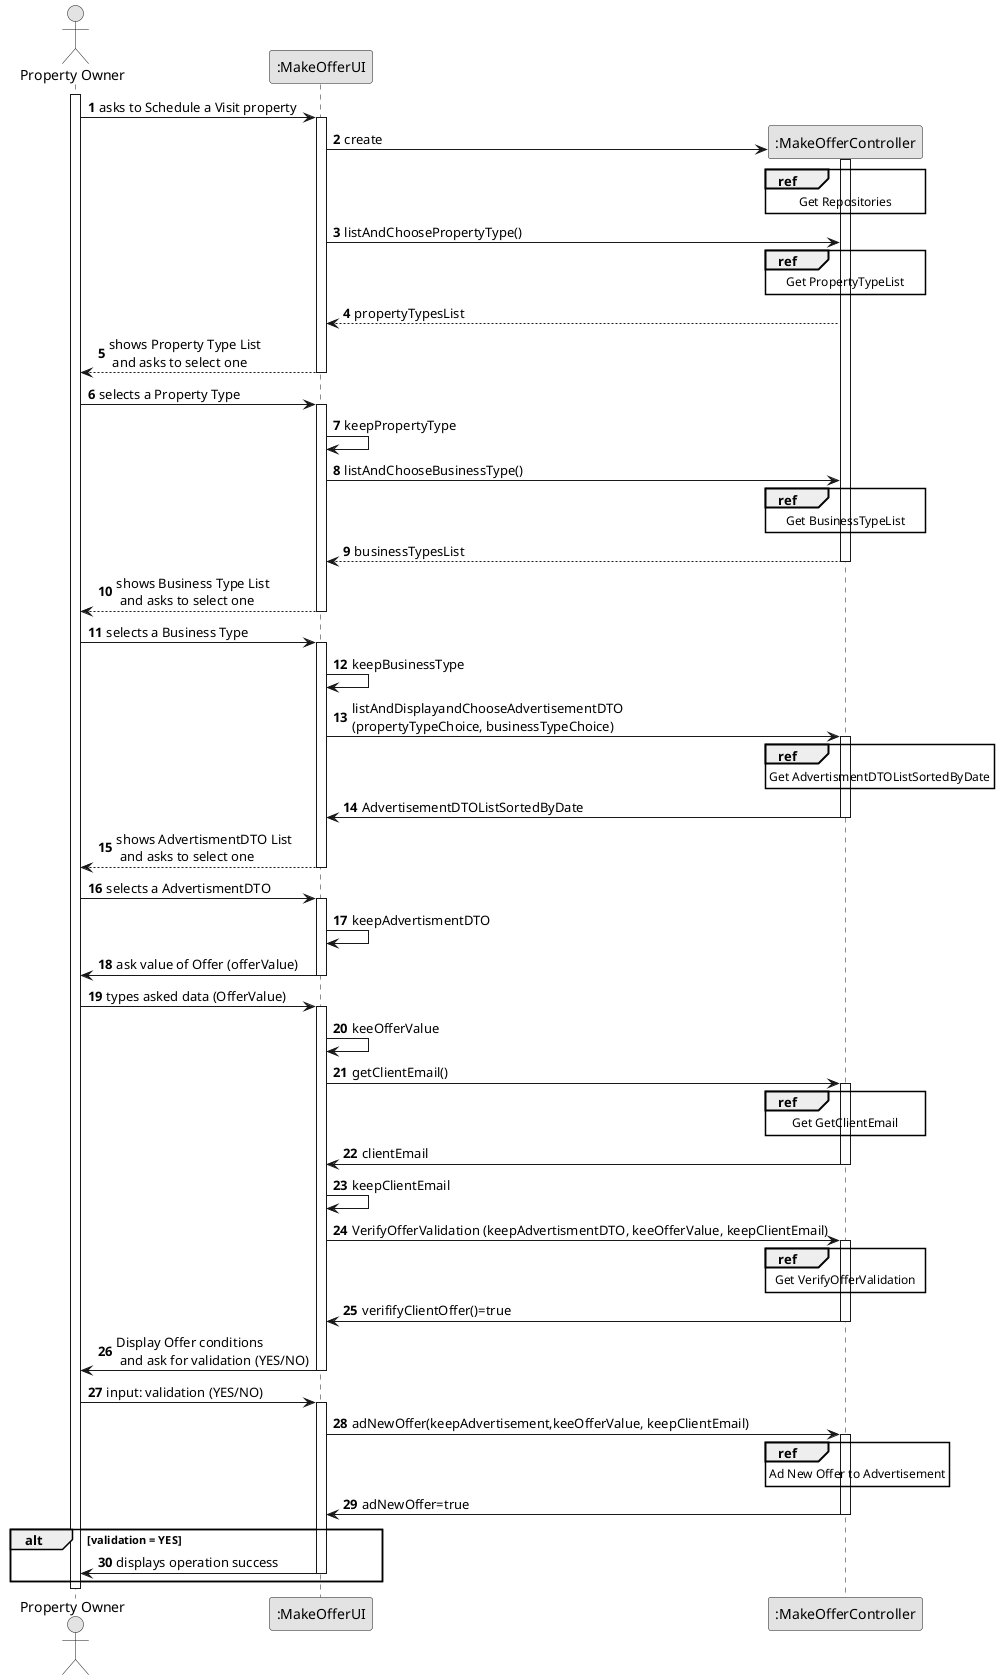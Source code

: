 @startuml
skinparam monochrome true
skinparam packageStyle rectangle
skinparam shadowing false

autonumber

'hide footbox
actor "Property Owner" as User
participant ":MakeOfferUI" as UI
participant ":MakeOfferController" as CTRL

'Client place an order to purchase the property.

activate User

    User -> UI : asks to Schedule a Visit property
        activate UI

        UI -> CTRL** : create
            activate CTRL
        ref over CTRL
            Get Repositories
        end ref
            deactivate CTRL

        UI -> CTRL :listAndChoosePropertyType()

        ref over CTRL
            Get PropertyTypeList
        end ref
        CTRL --> UI : propertyTypesList


        UI --> User : shows Property Type List \n and asks to select one
        deactivate UI

    User -> UI : selects a Property Type
            activate UI

        UI  ->  UI: keepPropertyType

        UI -> CTRL :listAndChooseBusinessType()

        ref over CTRL
            Get BusinessTypeList
        end ref
        CTRL --> UI : businessTypesList
        deactivate CTRL

        UI --> User : shows Business Type List \n and asks to select one
        deactivate UI

    User -> UI : selects a Business Type
            activate UI

        UI  ->  UI: keepBusinessType

        UI-> CTRL: listAndDisplayandChooseAdvertisementDTO\n(propertyTypeChoice, businessTypeChoice)
            activate CTRL

        ref over CTRL
            Get AdvertismentDTOListSortedByDate
        end ref

            CTRL -> UI : AdvertisementDTOListSortedByDate
            deactivate CTRL

        UI --> User : shows AdvertismentDTO List \n and asks to select one
        deactivate UI

    User -> UI : selects a AdvertismentDTO
            activate UI

        UI  ->  UI: keepAdvertismentDTO


        UI -> User : ask value of Offer (offerValue)
        deactivate UI

    User -> UI : types asked data (OfferValue)
        activate UI

        UI -> UI: keeOfferValue

        UI -> CTRL: getClientEmail()
            activate CTRL

        ref over CTRL
            Get GetClientEmail
        end ref

            CTRL -> UI: clientEmail
            deactivate CTRL

        UI -> UI: keepClientEmail

        UI -> CTRL: VerifyOfferValidation (keepAdvertismentDTO, keeOfferValue, keepClientEmail)
            activate CTRL

        ref over CTRL
            Get VerifyOfferValidation
        end ref

            CTRL -> UI:verififyClientOffer()=true
            deactivate CTRL

        UI -> User: Display Offer conditions\n and ask for validation (YES/NO)
        deactivate UI

    User -> UI: input: validation (YES/NO)
        activate UI

        UI -> CTRL : adNewOffer(keepAdvertisement,keeOfferValue, keepClientEmail)
        activate CTRL

        ref over CTRL
            Ad New Offer to Advertisement
        end ref

        CTRL -> UI: adNewOffer=true
        deactivate CTRL

alt validation = YES

        UI -> User : displays operation success
        deactivate UI
end

deactivate User

@enduml